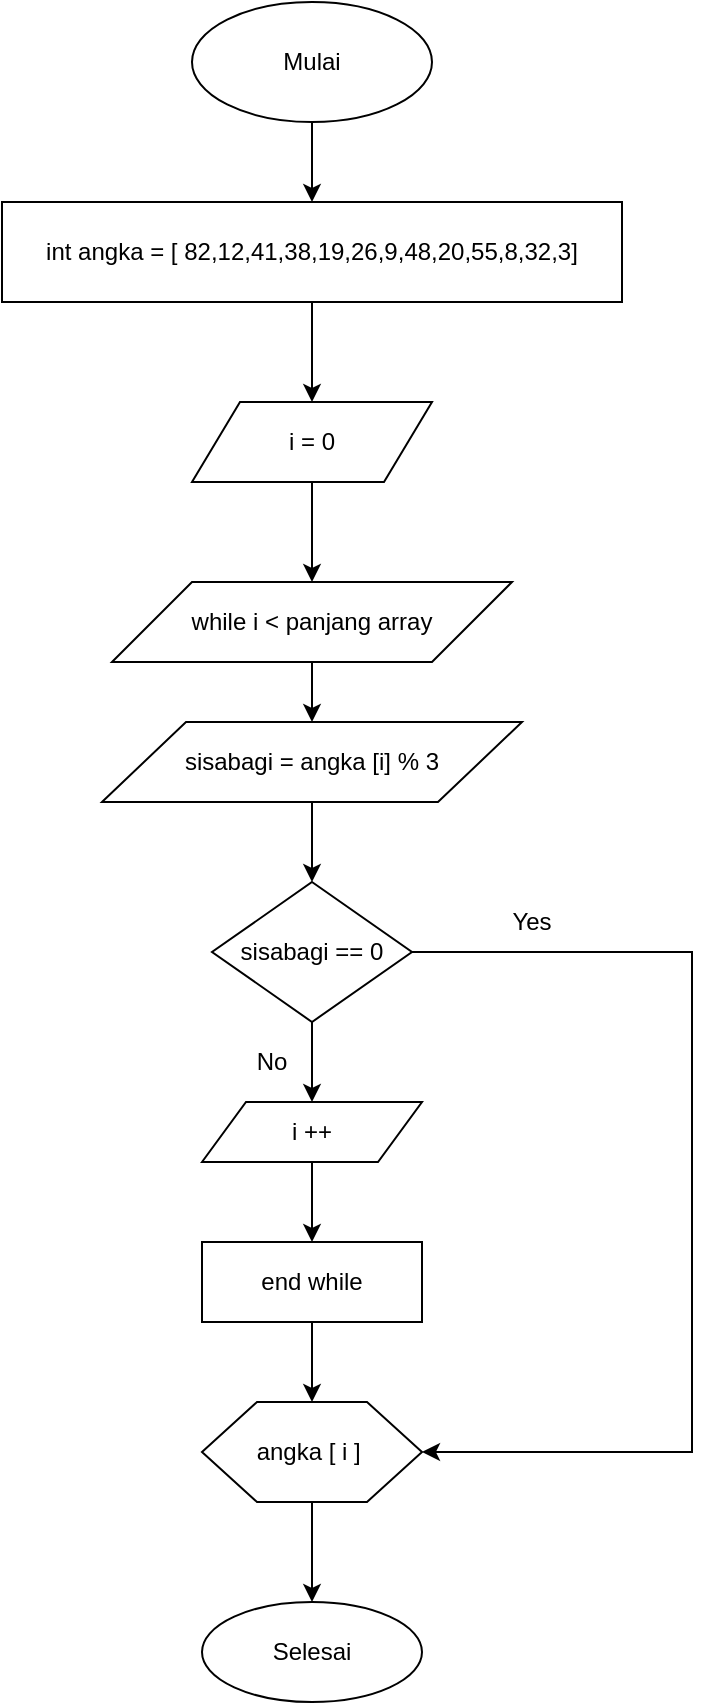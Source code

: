 <mxfile version="13.0.3" type="device"><diagram id="HOg8r4rB_oCFMvL8pqgd" name="Page-1"><mxGraphModel dx="852" dy="494" grid="1" gridSize="10" guides="1" tooltips="1" connect="1" arrows="1" fold="1" page="1" pageScale="1" pageWidth="850" pageHeight="1100" math="0" shadow="0"><root><mxCell id="0"/><mxCell id="1" parent="0"/><mxCell id="5mQNdJMkjBZCRNztmtPM-2" style="edgeStyle=orthogonalEdgeStyle;rounded=0;orthogonalLoop=1;jettySize=auto;html=1;" edge="1" parent="1" source="5mQNdJMkjBZCRNztmtPM-1"><mxGeometry relative="1" as="geometry"><mxPoint x="410" y="140" as="targetPoint"/></mxGeometry></mxCell><mxCell id="5mQNdJMkjBZCRNztmtPM-1" value="Mulai" style="ellipse;whiteSpace=wrap;html=1;" vertex="1" parent="1"><mxGeometry x="350" y="40" width="120" height="60" as="geometry"/></mxCell><mxCell id="5mQNdJMkjBZCRNztmtPM-4" style="edgeStyle=orthogonalEdgeStyle;rounded=0;orthogonalLoop=1;jettySize=auto;html=1;" edge="1" parent="1" source="5mQNdJMkjBZCRNztmtPM-3"><mxGeometry relative="1" as="geometry"><mxPoint x="410" y="240" as="targetPoint"/></mxGeometry></mxCell><mxCell id="5mQNdJMkjBZCRNztmtPM-3" value="int angka = [ 82,12,41,38,19,26,9,48,20,55,8,32,3]" style="rounded=0;whiteSpace=wrap;html=1;" vertex="1" parent="1"><mxGeometry x="255" y="140" width="310" height="50" as="geometry"/></mxCell><mxCell id="5mQNdJMkjBZCRNztmtPM-6" style="edgeStyle=orthogonalEdgeStyle;rounded=0;orthogonalLoop=1;jettySize=auto;html=1;" edge="1" parent="1" source="5mQNdJMkjBZCRNztmtPM-5" target="5mQNdJMkjBZCRNztmtPM-7"><mxGeometry relative="1" as="geometry"><mxPoint x="410" y="320" as="targetPoint"/></mxGeometry></mxCell><mxCell id="5mQNdJMkjBZCRNztmtPM-5" value="i = 0" style="shape=parallelogram;perimeter=parallelogramPerimeter;whiteSpace=wrap;html=1;" vertex="1" parent="1"><mxGeometry x="350" y="240" width="120" height="40" as="geometry"/></mxCell><mxCell id="5mQNdJMkjBZCRNztmtPM-9" style="edgeStyle=orthogonalEdgeStyle;rounded=0;orthogonalLoop=1;jettySize=auto;html=1;" edge="1" parent="1" source="5mQNdJMkjBZCRNztmtPM-7"><mxGeometry relative="1" as="geometry"><mxPoint x="410" y="400" as="targetPoint"/></mxGeometry></mxCell><mxCell id="5mQNdJMkjBZCRNztmtPM-7" value="while i &amp;lt; panjang array" style="shape=parallelogram;perimeter=parallelogramPerimeter;whiteSpace=wrap;html=1;" vertex="1" parent="1"><mxGeometry x="310" y="330" width="200" height="40" as="geometry"/></mxCell><mxCell id="5mQNdJMkjBZCRNztmtPM-11" style="edgeStyle=orthogonalEdgeStyle;rounded=0;orthogonalLoop=1;jettySize=auto;html=1;entryX=0.5;entryY=0;entryDx=0;entryDy=0;" edge="1" parent="1" source="5mQNdJMkjBZCRNztmtPM-8" target="5mQNdJMkjBZCRNztmtPM-10"><mxGeometry relative="1" as="geometry"/></mxCell><mxCell id="5mQNdJMkjBZCRNztmtPM-8" value="sisabagi = angka [i] % 3" style="shape=parallelogram;perimeter=parallelogramPerimeter;whiteSpace=wrap;html=1;" vertex="1" parent="1"><mxGeometry x="305" y="400" width="210" height="40" as="geometry"/></mxCell><mxCell id="5mQNdJMkjBZCRNztmtPM-13" style="edgeStyle=orthogonalEdgeStyle;rounded=0;orthogonalLoop=1;jettySize=auto;html=1;" edge="1" parent="1" source="5mQNdJMkjBZCRNztmtPM-10"><mxGeometry relative="1" as="geometry"><mxPoint x="410" y="590" as="targetPoint"/></mxGeometry></mxCell><mxCell id="5mQNdJMkjBZCRNztmtPM-18" style="edgeStyle=orthogonalEdgeStyle;rounded=0;orthogonalLoop=1;jettySize=auto;html=1;entryX=1;entryY=0.5;entryDx=0;entryDy=0;" edge="1" parent="1" source="5mQNdJMkjBZCRNztmtPM-10" target="5mQNdJMkjBZCRNztmtPM-12"><mxGeometry relative="1" as="geometry"><mxPoint x="600" y="770" as="targetPoint"/><Array as="points"><mxPoint x="600" y="515"/><mxPoint x="600" y="765"/></Array></mxGeometry></mxCell><mxCell id="5mQNdJMkjBZCRNztmtPM-10" value="sisabagi == 0" style="rhombus;whiteSpace=wrap;html=1;" vertex="1" parent="1"><mxGeometry x="360" y="480" width="100" height="70" as="geometry"/></mxCell><mxCell id="5mQNdJMkjBZCRNztmtPM-21" style="edgeStyle=orthogonalEdgeStyle;rounded=0;orthogonalLoop=1;jettySize=auto;html=1;" edge="1" parent="1" source="5mQNdJMkjBZCRNztmtPM-12" target="5mQNdJMkjBZCRNztmtPM-22"><mxGeometry relative="1" as="geometry"><mxPoint x="410" y="830" as="targetPoint"/></mxGeometry></mxCell><mxCell id="5mQNdJMkjBZCRNztmtPM-12" value="angka [ i ]&amp;nbsp;" style="shape=hexagon;perimeter=hexagonPerimeter2;whiteSpace=wrap;html=1;" vertex="1" parent="1"><mxGeometry x="355" y="740" width="110" height="50" as="geometry"/></mxCell><mxCell id="5mQNdJMkjBZCRNztmtPM-16" style="edgeStyle=orthogonalEdgeStyle;rounded=0;orthogonalLoop=1;jettySize=auto;html=1;" edge="1" parent="1" source="5mQNdJMkjBZCRNztmtPM-14"><mxGeometry relative="1" as="geometry"><mxPoint x="410" y="660" as="targetPoint"/></mxGeometry></mxCell><mxCell id="5mQNdJMkjBZCRNztmtPM-14" value="i ++" style="shape=parallelogram;perimeter=parallelogramPerimeter;whiteSpace=wrap;html=1;" vertex="1" parent="1"><mxGeometry x="355" y="590" width="110" height="30" as="geometry"/></mxCell><mxCell id="5mQNdJMkjBZCRNztmtPM-17" style="edgeStyle=orthogonalEdgeStyle;rounded=0;orthogonalLoop=1;jettySize=auto;html=1;" edge="1" parent="1" source="5mQNdJMkjBZCRNztmtPM-15"><mxGeometry relative="1" as="geometry"><mxPoint x="410" y="740" as="targetPoint"/></mxGeometry></mxCell><mxCell id="5mQNdJMkjBZCRNztmtPM-15" value="end while" style="rounded=0;whiteSpace=wrap;html=1;" vertex="1" parent="1"><mxGeometry x="355" y="660" width="110" height="40" as="geometry"/></mxCell><mxCell id="5mQNdJMkjBZCRNztmtPM-19" value="Yes" style="text;html=1;strokeColor=none;fillColor=none;align=center;verticalAlign=middle;whiteSpace=wrap;rounded=0;" vertex="1" parent="1"><mxGeometry x="500" y="490" width="40" height="20" as="geometry"/></mxCell><mxCell id="5mQNdJMkjBZCRNztmtPM-20" value="No" style="text;html=1;strokeColor=none;fillColor=none;align=center;verticalAlign=middle;whiteSpace=wrap;rounded=0;" vertex="1" parent="1"><mxGeometry x="370" y="560" width="40" height="20" as="geometry"/></mxCell><mxCell id="5mQNdJMkjBZCRNztmtPM-22" value="Selesai" style="ellipse;whiteSpace=wrap;html=1;" vertex="1" parent="1"><mxGeometry x="355" y="840" width="110" height="50" as="geometry"/></mxCell></root></mxGraphModel></diagram></mxfile>